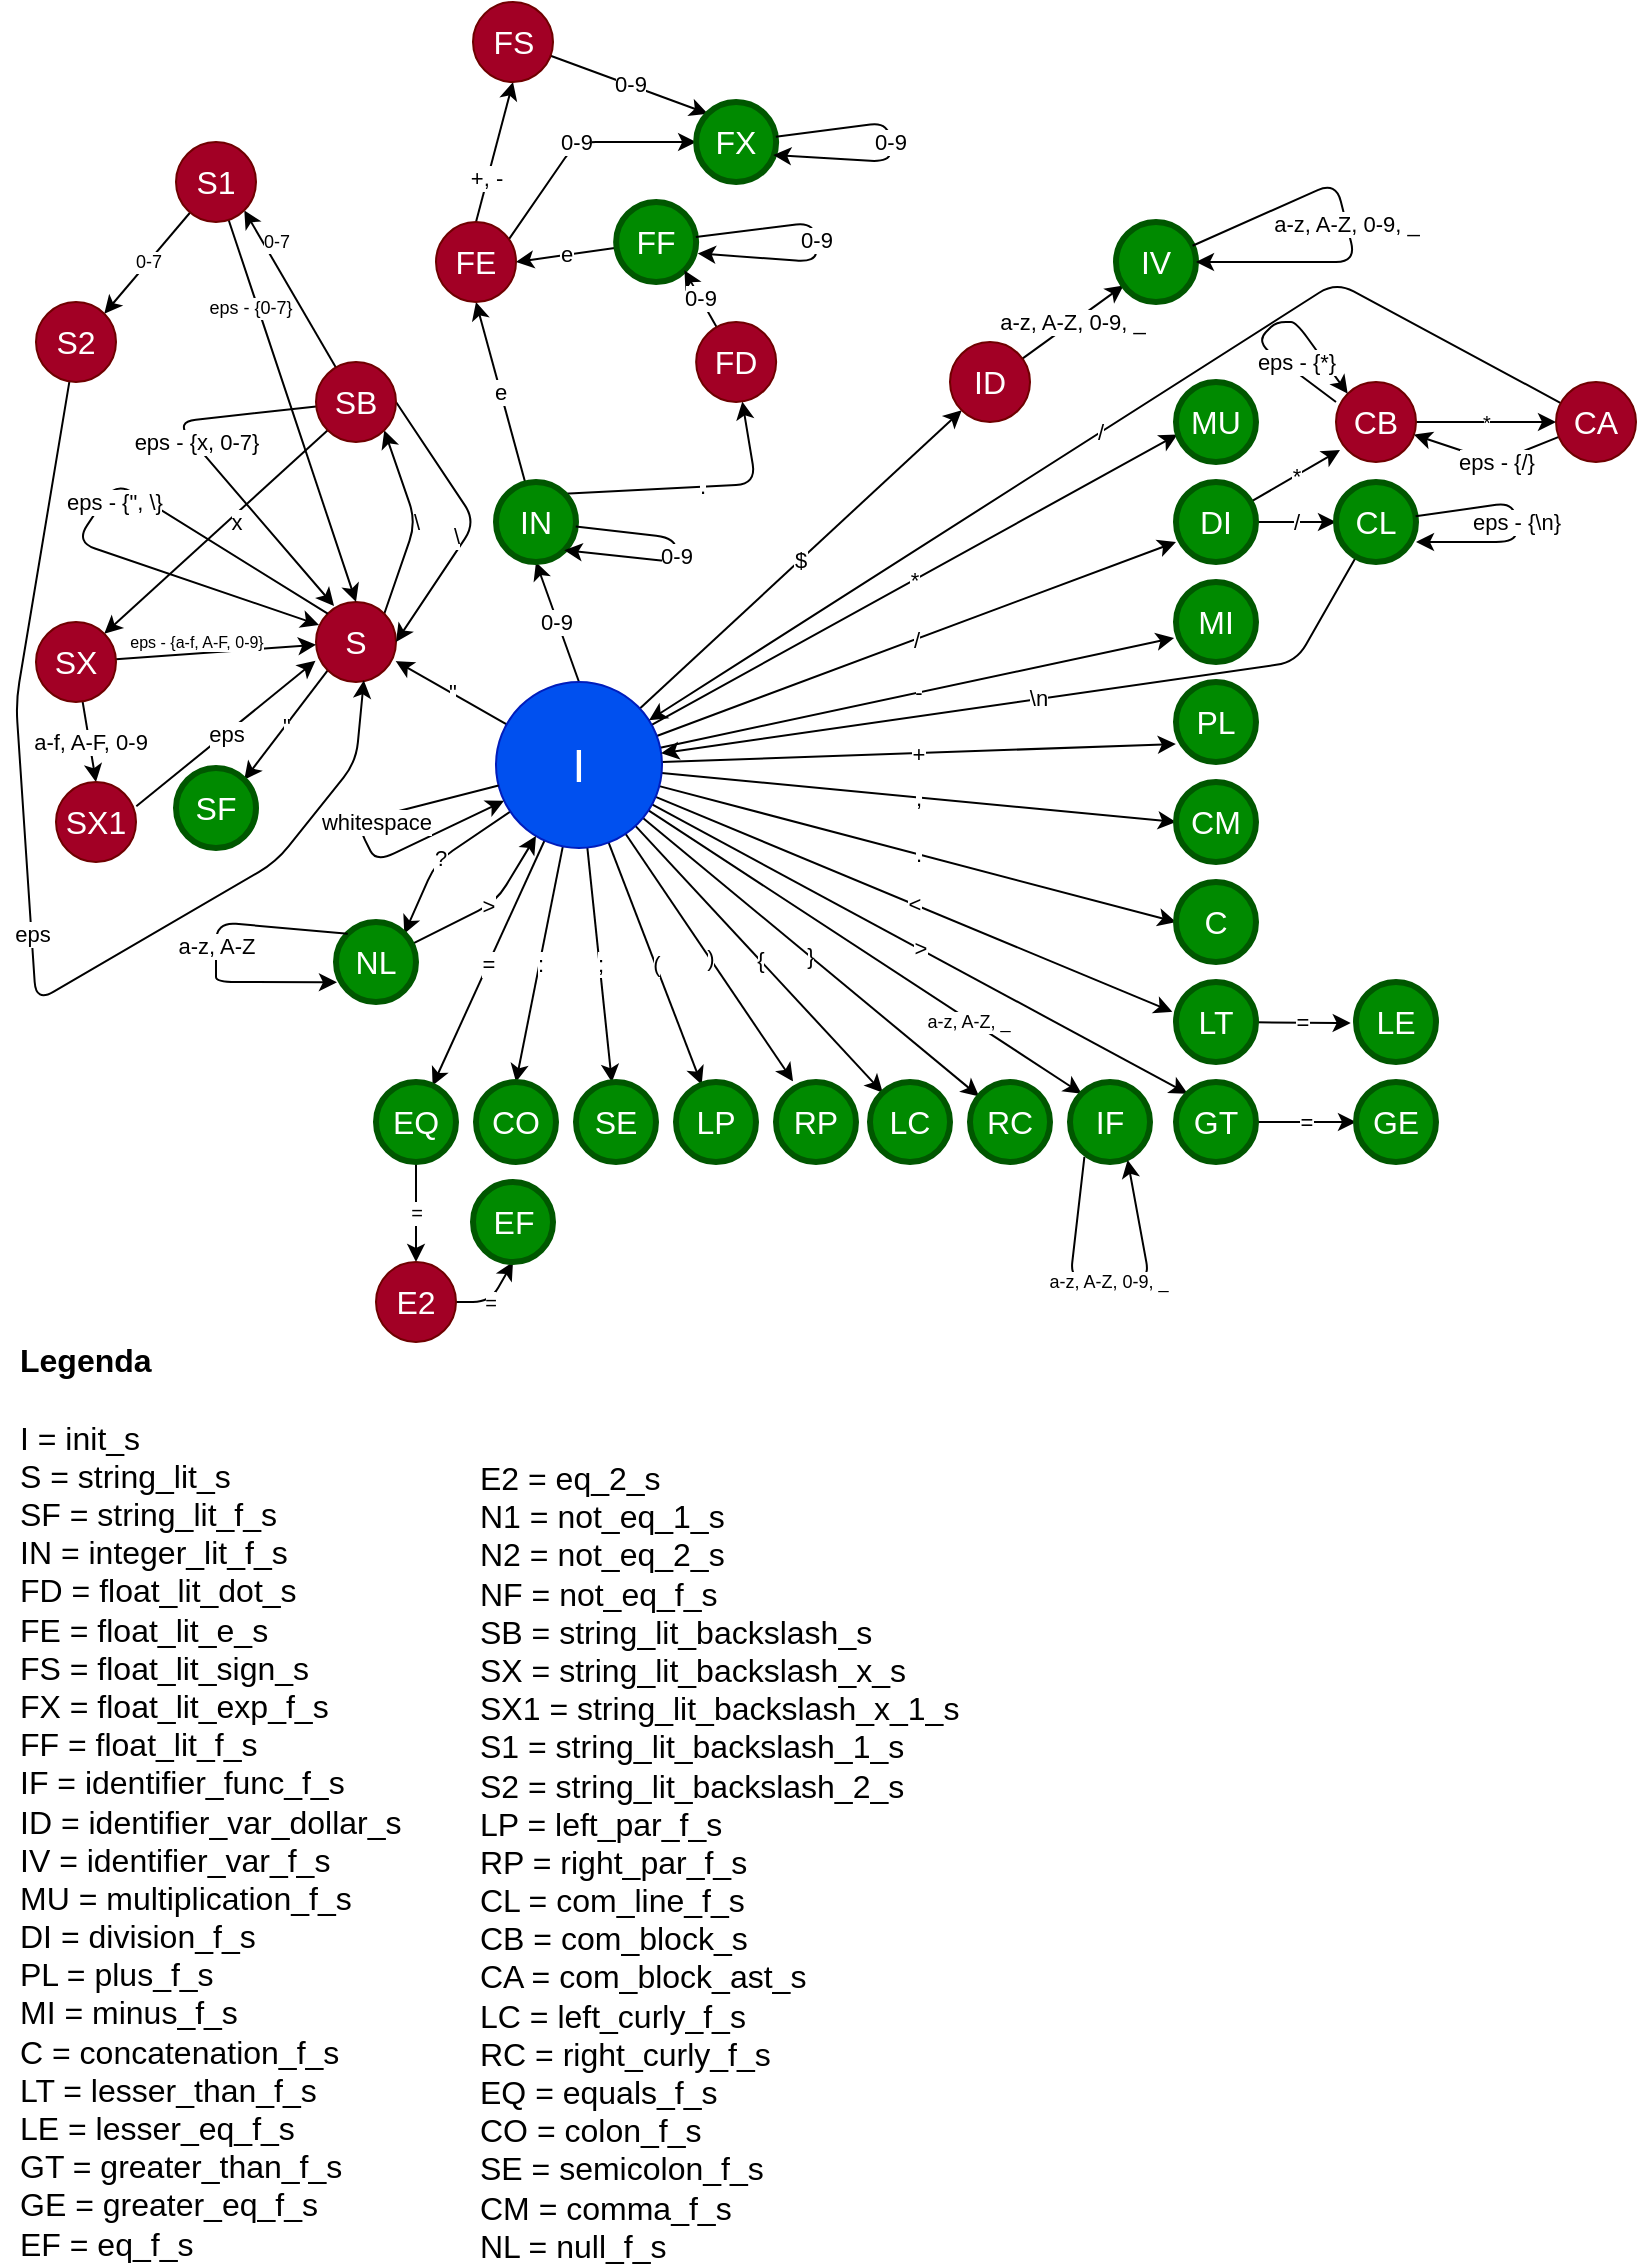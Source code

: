 <mxfile>
    <diagram id="MwJyzXVFlUW5A7y8QUJ_" name="Page-1">
        <mxGraphModel dx="1961" dy="150" grid="1" gridSize="10" guides="1" tooltips="1" connect="1" arrows="1" fold="1" page="1" pageScale="1" pageWidth="827" pageHeight="1169" math="0" shadow="0">
            <root>
                <mxCell id="0"/>
                <mxCell id="1" parent="0"/>
                <mxCell id="9" value="=" style="edgeStyle=none;html=1;fontSize=11;" parent="1" source="2" target="8" edge="1">
                    <mxGeometry relative="1" as="geometry"/>
                </mxCell>
                <mxCell id="11" value=":" style="edgeStyle=none;html=1;entryX=0.5;entryY=0;entryDx=0;entryDy=0;fontSize=11;" parent="1" source="2" target="10" edge="1">
                    <mxGeometry relative="1" as="geometry">
                        <mxPoint x="-1370" y="450" as="sourcePoint"/>
                    </mxGeometry>
                </mxCell>
                <mxCell id="13" value=";" style="edgeStyle=none;html=1;fontSize=11;" parent="1" source="2" target="12" edge="1">
                    <mxGeometry relative="1" as="geometry"/>
                </mxCell>
                <mxCell id="16" value="(" style="edgeStyle=none;html=1;fontSize=11;" parent="1" source="2" target="14" edge="1">
                    <mxGeometry relative="1" as="geometry"/>
                </mxCell>
                <mxCell id="17" value=")" style="edgeStyle=none;html=1;entryX=0.213;entryY=-0.008;entryDx=0;entryDy=0;entryPerimeter=0;fontSize=11;" parent="1" source="2" target="15" edge="1">
                    <mxGeometry relative="1" as="geometry">
                        <Array as="points"/>
                    </mxGeometry>
                </mxCell>
                <mxCell id="20" value="{" style="edgeStyle=none;html=1;fontSize=11;" parent="1" source="2" target="18" edge="1">
                    <mxGeometry relative="1" as="geometry"/>
                </mxCell>
                <mxCell id="21" value="}" style="edgeStyle=none;html=1;fontSize=11;" parent="1" source="2" target="19" edge="1">
                    <mxGeometry relative="1" as="geometry"/>
                </mxCell>
                <mxCell id="37" value="a-z, A-Z, _" style="edgeStyle=none;html=1;entryX=0;entryY=0;entryDx=0;entryDy=0;fontSize=9;" edge="1" parent="1" source="2" target="23">
                    <mxGeometry x="0.475" y="-1" relative="1" as="geometry">
                        <mxPoint as="offset"/>
                    </mxGeometry>
                </mxCell>
                <mxCell id="38" value="?" style="edgeStyle=none;html=1;entryX=1;entryY=0;entryDx=0;entryDy=0;fontSize=11;" edge="1" parent="1" source="2" target="24">
                    <mxGeometry relative="1" as="geometry">
                        <Array as="points">
                            <mxPoint x="-1430" y="450"/>
                        </Array>
                    </mxGeometry>
                </mxCell>
                <mxCell id="39" value="&amp;gt;" style="edgeStyle=none;html=1;entryX=0;entryY=0;entryDx=0;entryDy=0;fontSize=11;" edge="1" parent="1" source="2" target="25">
                    <mxGeometry relative="1" as="geometry"/>
                </mxCell>
                <mxCell id="40" value="&amp;lt;" style="edgeStyle=none;html=1;entryX=-0.046;entryY=0.373;entryDx=0;entryDy=0;entryPerimeter=0;fontSize=11;" edge="1" parent="1" source="2" target="34">
                    <mxGeometry relative="1" as="geometry"/>
                </mxCell>
                <mxCell id="41" value="." style="edgeStyle=none;html=1;entryX=0;entryY=0.5;entryDx=0;entryDy=0;fontSize=11;" edge="1" parent="1" source="2" target="27">
                    <mxGeometry relative="1" as="geometry"/>
                </mxCell>
                <mxCell id="42" value="," style="edgeStyle=none;html=1;entryX=0;entryY=0.5;entryDx=0;entryDy=0;fontSize=11;" edge="1" parent="1" source="2" target="28">
                    <mxGeometry relative="1" as="geometry"/>
                </mxCell>
                <mxCell id="43" value="+" style="edgeStyle=none;html=1;entryX=-0.002;entryY=0.775;entryDx=0;entryDy=0;entryPerimeter=0;fontSize=11;" edge="1" parent="1" source="2" target="29">
                    <mxGeometry relative="1" as="geometry"/>
                </mxCell>
                <mxCell id="44" value="-" style="edgeStyle=none;html=1;entryX=-0.024;entryY=0.699;entryDx=0;entryDy=0;entryPerimeter=0;fontSize=11;" edge="1" parent="1" source="2" target="30">
                    <mxGeometry relative="1" as="geometry"/>
                </mxCell>
                <mxCell id="45" value="/" style="edgeStyle=none;html=1;entryX=0;entryY=0.75;entryDx=0;entryDy=0;entryPerimeter=0;fontSize=11;" edge="1" parent="1" source="2" target="32">
                    <mxGeometry relative="1" as="geometry"/>
                </mxCell>
                <mxCell id="46" value="*" style="edgeStyle=none;html=1;entryX=0.02;entryY=0.655;entryDx=0;entryDy=0;entryPerimeter=0;fontSize=11;" edge="1" parent="1" source="2" target="33">
                    <mxGeometry relative="1" as="geometry"/>
                </mxCell>
                <mxCell id="51" value="$" style="edgeStyle=none;html=1;entryX=0;entryY=1;entryDx=0;entryDy=0;fontSize=11;" edge="1" parent="1" source="2" target="50">
                    <mxGeometry relative="1" as="geometry"/>
                </mxCell>
                <mxCell id="77" value="0-9" style="edgeStyle=none;html=1;exitX=0.5;exitY=0;exitDx=0;exitDy=0;entryX=0.5;entryY=1;entryDx=0;entryDy=0;fontSize=11;" edge="1" parent="1" source="2" target="59">
                    <mxGeometry x="0.026" y="1" relative="1" as="geometry">
                        <mxPoint as="offset"/>
                    </mxGeometry>
                </mxCell>
                <mxCell id="108" value="&quot;" style="edgeStyle=none;html=1;entryX=0.996;entryY=0.739;entryDx=0;entryDy=0;entryPerimeter=0;fontSize=11;" edge="1" parent="1" source="2" target="26">
                    <mxGeometry relative="1" as="geometry"/>
                </mxCell>
                <mxCell id="2" value="I" style="ellipse;whiteSpace=wrap;html=1;aspect=fixed;strokeWidth=1;fontSize=23;fillColor=#0050ef;fontColor=#ffffff;strokeColor=#001DBC;" parent="1" vertex="1">
                    <mxGeometry x="-1400" y="360" width="83" height="83" as="geometry"/>
                </mxCell>
                <mxCell id="99" value="=" style="edgeStyle=none;html=1;entryX=0.5;entryY=0;entryDx=0;entryDy=0;fontSize=10;" edge="1" parent="1" source="8" target="98">
                    <mxGeometry relative="1" as="geometry">
                        <mxPoint x="-1440" y="650" as="targetPoint"/>
                    </mxGeometry>
                </mxCell>
                <mxCell id="8" value="EQ" style="ellipse;whiteSpace=wrap;html=1;aspect=fixed;strokeWidth=3;fontSize=16;fillColor=#008a00;fontColor=#ffffff;strokeColor=#005700;" parent="1" vertex="1">
                    <mxGeometry x="-1460" y="560" width="40" height="40" as="geometry"/>
                </mxCell>
                <mxCell id="10" value="CO" style="ellipse;whiteSpace=wrap;html=1;aspect=fixed;strokeWidth=3;fontSize=16;fillColor=#008a00;fontColor=#ffffff;strokeColor=#005700;" parent="1" vertex="1">
                    <mxGeometry x="-1410" y="560" width="40" height="40" as="geometry"/>
                </mxCell>
                <mxCell id="12" value="SE" style="ellipse;whiteSpace=wrap;html=1;aspect=fixed;strokeWidth=3;fontSize=16;fillColor=#008a00;fontColor=#ffffff;strokeColor=#005700;" parent="1" vertex="1">
                    <mxGeometry x="-1360" y="560" width="40" height="40" as="geometry"/>
                </mxCell>
                <mxCell id="14" value="LP" style="ellipse;whiteSpace=wrap;html=1;aspect=fixed;strokeWidth=3;fontSize=16;fillColor=#008a00;fontColor=#ffffff;strokeColor=#005700;" parent="1" vertex="1">
                    <mxGeometry x="-1310" y="560" width="40" height="40" as="geometry"/>
                </mxCell>
                <mxCell id="15" value="RP" style="ellipse;whiteSpace=wrap;html=1;aspect=fixed;strokeWidth=3;fontSize=16;fillColor=#008a00;fontColor=#ffffff;strokeColor=#005700;" parent="1" vertex="1">
                    <mxGeometry x="-1260" y="560" width="40" height="40" as="geometry"/>
                </mxCell>
                <mxCell id="18" value="LC" style="ellipse;whiteSpace=wrap;html=1;aspect=fixed;strokeWidth=3;fontSize=16;fillColor=#008a00;fontColor=#ffffff;strokeColor=#005700;" parent="1" vertex="1">
                    <mxGeometry x="-1213" y="560" width="40" height="40" as="geometry"/>
                </mxCell>
                <mxCell id="19" value="RC" style="ellipse;whiteSpace=wrap;html=1;aspect=fixed;strokeWidth=3;fontSize=16;fillColor=#008a00;fontColor=#ffffff;strokeColor=#005700;" parent="1" vertex="1">
                    <mxGeometry x="-1163" y="560" width="40" height="40" as="geometry"/>
                </mxCell>
                <mxCell id="23" value="IF" style="ellipse;whiteSpace=wrap;html=1;aspect=fixed;strokeWidth=3;fontSize=16;fillColor=#008a00;fontColor=#ffffff;strokeColor=#005700;" vertex="1" parent="1">
                    <mxGeometry x="-1113" y="560" width="40" height="40" as="geometry"/>
                </mxCell>
                <mxCell id="107" value="&amp;gt;" style="edgeStyle=none;html=1;fontSize=11;" edge="1" parent="1" source="24" target="2">
                    <mxGeometry relative="1" as="geometry">
                        <Array as="points">
                            <mxPoint x="-1400" y="470"/>
                        </Array>
                    </mxGeometry>
                </mxCell>
                <mxCell id="24" value="NL" style="ellipse;whiteSpace=wrap;html=1;aspect=fixed;strokeWidth=3;fontSize=16;fillColor=#008a00;fontColor=#ffffff;strokeColor=#005700;" vertex="1" parent="1">
                    <mxGeometry x="-1480" y="480" width="40" height="40" as="geometry"/>
                </mxCell>
                <mxCell id="104" value="=" style="edgeStyle=none;html=1;entryX=0;entryY=0.5;entryDx=0;entryDy=0;fontSize=11;" edge="1" parent="1" source="25" target="102">
                    <mxGeometry relative="1" as="geometry"/>
                </mxCell>
                <mxCell id="25" value="GT" style="ellipse;whiteSpace=wrap;html=1;aspect=fixed;strokeWidth=3;fontSize=16;fillColor=#008a00;fontColor=#ffffff;strokeColor=#005700;" vertex="1" parent="1">
                    <mxGeometry x="-1060" y="560" width="40" height="40" as="geometry"/>
                </mxCell>
                <mxCell id="140" value="\" style="edgeStyle=none;html=1;exitX=1;exitY=0;exitDx=0;exitDy=0;entryX=1;entryY=1;entryDx=0;entryDy=0;fontSize=11;" edge="1" parent="1" source="26" target="66">
                    <mxGeometry relative="1" as="geometry">
                        <Array as="points">
                            <mxPoint x="-1440" y="280"/>
                        </Array>
                    </mxGeometry>
                </mxCell>
                <mxCell id="148" value="&quot;" style="edgeStyle=none;html=1;exitX=0;exitY=1;exitDx=0;exitDy=0;fontSize=11;entryX=1;entryY=0;entryDx=0;entryDy=0;" edge="1" parent="1" source="26" target="109">
                    <mxGeometry relative="1" as="geometry"/>
                </mxCell>
                <mxCell id="26" value="S" style="ellipse;whiteSpace=wrap;html=1;aspect=fixed;strokeWidth=1;fontSize=16;fillColor=#a20025;fontColor=#ffffff;strokeColor=#6F0000;" vertex="1" parent="1">
                    <mxGeometry x="-1490" y="320" width="40" height="40" as="geometry"/>
                </mxCell>
                <mxCell id="27" value="C" style="ellipse;whiteSpace=wrap;html=1;aspect=fixed;strokeWidth=3;fontSize=16;fillColor=#008a00;fontColor=#ffffff;strokeColor=#005700;" vertex="1" parent="1">
                    <mxGeometry x="-1060" y="460" width="40" height="40" as="geometry"/>
                </mxCell>
                <mxCell id="28" value="CM" style="ellipse;whiteSpace=wrap;html=1;aspect=fixed;strokeWidth=3;fontSize=16;fillColor=#008a00;fontColor=#ffffff;strokeColor=#005700;" vertex="1" parent="1">
                    <mxGeometry x="-1060" y="410" width="40" height="40" as="geometry"/>
                </mxCell>
                <mxCell id="29" value="PL" style="ellipse;whiteSpace=wrap;html=1;aspect=fixed;strokeWidth=3;fontSize=16;fillColor=#008a00;fontColor=#ffffff;strokeColor=#005700;" vertex="1" parent="1">
                    <mxGeometry x="-1060" y="360" width="40" height="40" as="geometry"/>
                </mxCell>
                <mxCell id="30" value="MI" style="ellipse;whiteSpace=wrap;html=1;aspect=fixed;strokeWidth=3;fontSize=16;fillColor=#008a00;fontColor=#ffffff;strokeColor=#005700;" vertex="1" parent="1">
                    <mxGeometry x="-1060" y="310" width="40" height="40" as="geometry"/>
                </mxCell>
                <mxCell id="115" value="/" style="edgeStyle=none;html=1;entryX=0;entryY=0.5;entryDx=0;entryDy=0;fontSize=11;" edge="1" parent="1" source="32" target="114">
                    <mxGeometry relative="1" as="geometry"/>
                </mxCell>
                <mxCell id="119" value="*" style="edgeStyle=none;html=1;entryX=0.05;entryY=0.85;entryDx=0;entryDy=0;entryPerimeter=0;fontSize=11;" edge="1" parent="1" source="32" target="117">
                    <mxGeometry relative="1" as="geometry"/>
                </mxCell>
                <mxCell id="32" value="DI" style="ellipse;whiteSpace=wrap;html=1;aspect=fixed;strokeWidth=3;fontSize=16;fillColor=#008a00;fontColor=#ffffff;strokeColor=#005700;" vertex="1" parent="1">
                    <mxGeometry x="-1060" y="260" width="40" height="40" as="geometry"/>
                </mxCell>
                <mxCell id="33" value="MU" style="ellipse;whiteSpace=wrap;html=1;aspect=fixed;strokeWidth=3;fontSize=16;fillColor=#008a00;fontColor=#ffffff;strokeColor=#005700;" vertex="1" parent="1">
                    <mxGeometry x="-1060" y="210" width="40" height="40" as="geometry"/>
                </mxCell>
                <mxCell id="105" value="=" style="edgeStyle=none;html=1;entryX=-0.066;entryY=0.513;entryDx=0;entryDy=0;entryPerimeter=0;fontSize=11;" edge="1" parent="1" source="34" target="103">
                    <mxGeometry relative="1" as="geometry"/>
                </mxCell>
                <mxCell id="34" value="LT" style="ellipse;whiteSpace=wrap;html=1;aspect=fixed;strokeWidth=3;fontSize=16;fillColor=#008a00;fontColor=#ffffff;strokeColor=#005700;" vertex="1" parent="1">
                    <mxGeometry x="-1060" y="510" width="40" height="40" as="geometry"/>
                </mxCell>
                <mxCell id="49" value="whitespace" style="edgeStyle=none;html=1;fontSize=11;" edge="1" parent="1" source="2" target="2">
                    <mxGeometry x="-0.234" y="2" relative="1" as="geometry">
                        <Array as="points">
                            <mxPoint x="-1470" y="430"/>
                            <mxPoint x="-1460" y="450"/>
                        </Array>
                        <mxPoint as="offset"/>
                    </mxGeometry>
                </mxCell>
                <mxCell id="53" value="a-z, A-Z, 0-9, _" style="edgeStyle=none;html=1;fontSize=11;" edge="1" parent="1" source="50" target="52">
                    <mxGeometry relative="1" as="geometry"/>
                </mxCell>
                <mxCell id="50" value="ID" style="ellipse;whiteSpace=wrap;html=1;aspect=fixed;strokeWidth=1;fontSize=16;fillColor=#a20025;fontColor=#ffffff;strokeColor=#6F0000;" vertex="1" parent="1">
                    <mxGeometry x="-1173" y="190" width="40" height="40" as="geometry"/>
                </mxCell>
                <mxCell id="52" value="IV" style="ellipse;whiteSpace=wrap;html=1;aspect=fixed;strokeWidth=3;fontSize=16;fillColor=#008a00;fontColor=#ffffff;strokeColor=#005700;" vertex="1" parent="1">
                    <mxGeometry x="-1090" y="130" width="40" height="40" as="geometry"/>
                </mxCell>
                <mxCell id="54" value="a-z, A-Z, 0-9, _" style="edgeStyle=none;html=1;fontSize=11;" edge="1" parent="1" source="52" target="52">
                    <mxGeometry relative="1" as="geometry">
                        <Array as="points">
                            <mxPoint x="-980" y="110"/>
                            <mxPoint x="-970" y="150"/>
                        </Array>
                    </mxGeometry>
                </mxCell>
                <mxCell id="56" value="eps - {&quot;, \}" style="edgeStyle=none;html=1;entryX=0.038;entryY=0.288;entryDx=0;entryDy=0;fontSize=11;exitX=0;exitY=0;exitDx=0;exitDy=0;entryPerimeter=0;" edge="1" parent="1" source="26" target="26">
                    <mxGeometry x="-0.08" y="6" relative="1" as="geometry">
                        <Array as="points">
                            <mxPoint x="-1590" y="260"/>
                            <mxPoint x="-1610" y="290"/>
                        </Array>
                        <mxPoint x="-1" as="offset"/>
                    </mxGeometry>
                </mxCell>
                <mxCell id="62" value="e" style="edgeStyle=none;html=1;entryX=0.5;entryY=1;entryDx=0;entryDy=0;fontSize=11;" edge="1" parent="1" source="59" target="82">
                    <mxGeometry relative="1" as="geometry">
                        <mxPoint x="-1514.142" y="94.142" as="targetPoint"/>
                    </mxGeometry>
                </mxCell>
                <mxCell id="112" value="." style="edgeStyle=none;html=1;fontSize=11;exitX=1;exitY=0;exitDx=0;exitDy=0;" edge="1" parent="1" source="59" target="79">
                    <mxGeometry relative="1" as="geometry">
                        <Array as="points">
                            <mxPoint x="-1270" y="261"/>
                        </Array>
                    </mxGeometry>
                </mxCell>
                <mxCell id="59" value="IN" style="ellipse;whiteSpace=wrap;html=1;aspect=fixed;fontSize=16;fontStyle=0;strokeWidth=3;perimeterSpacing=0;fillColor=#008a00;fontColor=#ffffff;strokeColor=#005700;" vertex="1" parent="1">
                    <mxGeometry x="-1400" y="260" width="40" height="40" as="geometry"/>
                </mxCell>
                <mxCell id="63" value="e" style="edgeStyle=none;html=1;fontSize=11;entryX=1;entryY=0.5;entryDx=0;entryDy=0;" edge="1" parent="1" source="60" target="82">
                    <mxGeometry relative="1" as="geometry">
                        <mxPoint x="-1486" y="100" as="targetPoint"/>
                    </mxGeometry>
                </mxCell>
                <mxCell id="113" value="+, -" style="edgeStyle=none;html=1;entryX=0.5;entryY=1;entryDx=0;entryDy=0;fontSize=11;exitX=0.5;exitY=0;exitDx=0;exitDy=0;" edge="1" parent="1" source="82" target="83">
                    <mxGeometry x="-0.365" y="1" relative="1" as="geometry">
                        <mxPoint as="offset"/>
                    </mxGeometry>
                </mxCell>
                <mxCell id="60" value="FF" style="ellipse;whiteSpace=wrap;html=1;aspect=fixed;fontSize=16;fontStyle=0;strokeWidth=3;perimeterSpacing=0;fillColor=#008a00;fontColor=#ffffff;strokeColor=#005700;" vertex="1" parent="1">
                    <mxGeometry x="-1339.93" y="120" width="40" height="40" as="geometry"/>
                </mxCell>
                <mxCell id="69" value="x" style="edgeStyle=none;html=1;entryX=1;entryY=0;entryDx=0;entryDy=0;fontSize=11;exitX=0;exitY=1;exitDx=0;exitDy=0;" edge="1" parent="1" source="66" target="68">
                    <mxGeometry x="-0.142" y="3" relative="1" as="geometry">
                        <mxPoint as="offset"/>
                    </mxGeometry>
                </mxCell>
                <mxCell id="70" value="eps - {x, 0-7}" style="edgeStyle=none;html=1;fontSize=11;entryX=0.226;entryY=0.049;entryDx=0;entryDy=0;entryPerimeter=0;" edge="1" parent="1" source="66" target="26">
                    <mxGeometry x="-0.122" y="1" relative="1" as="geometry">
                        <Array as="points">
                            <mxPoint x="-1560" y="230"/>
                        </Array>
                        <mxPoint as="offset"/>
                    </mxGeometry>
                </mxCell>
                <mxCell id="92" value="0-7" style="edgeStyle=none;html=1;entryX=1;entryY=1;entryDx=0;entryDy=0;fontSize=9;" edge="1" parent="1" source="66" target="90">
                    <mxGeometry x="0.523" y="-6" relative="1" as="geometry">
                        <mxPoint as="offset"/>
                    </mxGeometry>
                </mxCell>
                <mxCell id="141" value="\" style="edgeStyle=none;html=1;fontSize=11;entryX=1;entryY=0.5;entryDx=0;entryDy=0;exitX=1;exitY=0.5;exitDx=0;exitDy=0;" edge="1" parent="1" source="66" target="26">
                    <mxGeometry x="0.161" y="-5" relative="1" as="geometry">
                        <mxPoint x="-1470" y="270" as="targetPoint"/>
                        <Array as="points">
                            <mxPoint x="-1410" y="280"/>
                        </Array>
                        <mxPoint as="offset"/>
                    </mxGeometry>
                </mxCell>
                <mxCell id="66" value="SB" style="ellipse;whiteSpace=wrap;html=1;aspect=fixed;strokeWidth=1;fontSize=16;fillColor=#a20025;fontColor=#ffffff;strokeColor=#6F0000;" vertex="1" parent="1">
                    <mxGeometry x="-1490" y="200" width="40" height="40" as="geometry"/>
                </mxCell>
                <mxCell id="73" value="a-f, A-F, 0-9" style="edgeStyle=none;html=1;entryX=0.5;entryY=0;entryDx=0;entryDy=0;fontSize=11;" edge="1" parent="1" source="68" target="72">
                    <mxGeometry relative="1" as="geometry"/>
                </mxCell>
                <mxCell id="74" value="eps - {a-f, A-F, 0-9}" style="edgeStyle=none;html=1;fontSize=8;" edge="1" parent="1" source="68" target="26">
                    <mxGeometry x="-0.192" y="6" relative="1" as="geometry">
                        <mxPoint x="-1550" y="340" as="targetPoint"/>
                        <Array as="points"/>
                        <mxPoint as="offset"/>
                    </mxGeometry>
                </mxCell>
                <mxCell id="68" value="SX" style="ellipse;whiteSpace=wrap;html=1;aspect=fixed;strokeWidth=1;fontSize=16;fillColor=#a20025;fontColor=#ffffff;strokeColor=#6F0000;" vertex="1" parent="1">
                    <mxGeometry x="-1630" y="330" width="40" height="40" as="geometry"/>
                </mxCell>
                <mxCell id="75" value="eps" style="edgeStyle=none;html=1;entryX=-0.006;entryY=0.735;entryDx=0;entryDy=0;fontSize=11;exitX=1.004;exitY=0.303;exitDx=0;exitDy=0;exitPerimeter=0;entryPerimeter=0;" edge="1" parent="1" source="72" target="26">
                    <mxGeometry relative="1" as="geometry">
                        <mxPoint x="-1680" y="420" as="sourcePoint"/>
                        <Array as="points"/>
                    </mxGeometry>
                </mxCell>
                <mxCell id="72" value="SX1" style="ellipse;whiteSpace=wrap;html=1;aspect=fixed;strokeWidth=1;fontSize=16;fillColor=#a20025;fontColor=#ffffff;strokeColor=#6F0000;" vertex="1" parent="1">
                    <mxGeometry x="-1620" y="410" width="40" height="40" as="geometry"/>
                </mxCell>
                <mxCell id="78" value="0-9" style="edgeStyle=none;html=1;entryX=1;entryY=1;entryDx=0;entryDy=0;fontSize=11;" edge="1" parent="1" source="59" target="59">
                    <mxGeometry relative="1" as="geometry">
                        <Array as="points">
                            <mxPoint x="-1310" y="288"/>
                            <mxPoint x="-1310" y="300"/>
                        </Array>
                    </mxGeometry>
                </mxCell>
                <mxCell id="80" value="0-9" style="edgeStyle=none;html=1;entryX=1;entryY=1;entryDx=0;entryDy=0;fontSize=11;" edge="1" parent="1" source="79" target="60">
                    <mxGeometry relative="1" as="geometry"/>
                </mxCell>
                <mxCell id="79" value="FD" style="ellipse;whiteSpace=wrap;html=1;aspect=fixed;strokeWidth=1;fontSize=16;fillColor=#a20025;fontColor=#ffffff;strokeColor=#6F0000;" vertex="1" parent="1">
                    <mxGeometry x="-1299.93" y="180" width="40" height="40" as="geometry"/>
                </mxCell>
                <mxCell id="87" value="0-9" style="edgeStyle=none;html=1;entryX=0;entryY=0.5;entryDx=0;entryDy=0;fontSize=11;exitX=0.893;exitY=0.242;exitDx=0;exitDy=0;exitPerimeter=0;" edge="1" parent="1" source="82" target="84">
                    <mxGeometry relative="1" as="geometry">
                        <mxPoint x="-1328.505" y="26.415" as="sourcePoint"/>
                        <Array as="points">
                            <mxPoint x="-1360" y="90"/>
                        </Array>
                    </mxGeometry>
                </mxCell>
                <mxCell id="82" value="FE" style="ellipse;whiteSpace=wrap;html=1;aspect=fixed;strokeWidth=1;fontSize=16;fillColor=#a20025;fontColor=#ffffff;strokeColor=#6F0000;" vertex="1" parent="1">
                    <mxGeometry x="-1430" y="130" width="40" height="40" as="geometry"/>
                </mxCell>
                <mxCell id="88" value="0-9" style="edgeStyle=none;html=1;entryX=0;entryY=0;entryDx=0;entryDy=0;fontSize=11;" edge="1" parent="1" source="83" target="84">
                    <mxGeometry relative="1" as="geometry"/>
                </mxCell>
                <mxCell id="83" value="FS" style="ellipse;whiteSpace=wrap;html=1;aspect=fixed;strokeWidth=1;fontSize=16;fillColor=#a20025;fontColor=#ffffff;strokeColor=#6F0000;" vertex="1" parent="1">
                    <mxGeometry x="-1411.5" y="20" width="40" height="40" as="geometry"/>
                </mxCell>
                <mxCell id="84" value="FX" style="ellipse;whiteSpace=wrap;html=1;aspect=fixed;fontSize=16;fontStyle=0;strokeWidth=3;perimeterSpacing=0;fillColor=#008a00;fontColor=#ffffff;strokeColor=#005700;" vertex="1" parent="1">
                    <mxGeometry x="-1299.93" y="70" width="40" height="40" as="geometry"/>
                </mxCell>
                <mxCell id="86" value="0-9" style="edgeStyle=none;html=1;entryX=0.964;entryY=0.664;entryDx=0;entryDy=0;entryPerimeter=0;fontSize=11;" edge="1" parent="1" source="84" target="84">
                    <mxGeometry relative="1" as="geometry">
                        <Array as="points">
                            <mxPoint x="-1202.93" y="90"/>
                        </Array>
                    </mxGeometry>
                </mxCell>
                <mxCell id="89" value="a-z, A-Z, 0-9, _" style="edgeStyle=none;html=1;entryX=0.72;entryY=0.975;entryDx=0;entryDy=0;fontSize=9;entryPerimeter=0;exitX=0.18;exitY=0.935;exitDx=0;exitDy=0;exitPerimeter=0;" edge="1" parent="1" source="23" target="23">
                    <mxGeometry relative="1" as="geometry">
                        <Array as="points">
                            <mxPoint x="-1113" y="660"/>
                            <mxPoint x="-1073" y="660"/>
                        </Array>
                    </mxGeometry>
                </mxCell>
                <mxCell id="93" value="0-7" style="edgeStyle=none;html=1;entryX=1;entryY=0;entryDx=0;entryDy=0;fontSize=9;" edge="1" parent="1" source="90" target="91">
                    <mxGeometry relative="1" as="geometry"/>
                </mxCell>
                <mxCell id="94" value="eps - {0-7}" style="edgeStyle=none;html=1;fontSize=9;entryX=0.5;entryY=0;entryDx=0;entryDy=0;" edge="1" parent="1" source="90" target="26">
                    <mxGeometry x="-0.551" y="-4" relative="1" as="geometry">
                        <mxPoint as="offset"/>
                    </mxGeometry>
                </mxCell>
                <mxCell id="90" value="S1" style="ellipse;whiteSpace=wrap;html=1;aspect=fixed;strokeWidth=1;fontSize=16;fillColor=#a20025;fontColor=#ffffff;strokeColor=#6F0000;" vertex="1" parent="1">
                    <mxGeometry x="-1560" y="90" width="40" height="40" as="geometry"/>
                </mxCell>
                <mxCell id="138" value="eps" style="edgeStyle=none;html=1;fontSize=11;entryX=0.598;entryY=0.979;entryDx=0;entryDy=0;entryPerimeter=0;" edge="1" parent="1" source="91" target="26">
                    <mxGeometry relative="1" as="geometry">
                        <mxPoint x="-1460" y="380" as="targetPoint"/>
                        <Array as="points">
                            <mxPoint x="-1640" y="370"/>
                            <mxPoint x="-1630" y="520"/>
                            <mxPoint x="-1510" y="450"/>
                            <mxPoint x="-1470" y="400"/>
                        </Array>
                    </mxGeometry>
                </mxCell>
                <mxCell id="91" value="S2" style="ellipse;whiteSpace=wrap;html=1;aspect=fixed;strokeWidth=1;fontSize=16;fillColor=#a20025;fontColor=#ffffff;strokeColor=#6F0000;" vertex="1" parent="1">
                    <mxGeometry x="-1630" y="170" width="40" height="40" as="geometry"/>
                </mxCell>
                <mxCell id="101" value="=" style="edgeStyle=none;html=1;entryX=0.5;entryY=1;entryDx=0;entryDy=0;fontSize=10;" edge="1" parent="1" source="98" target="100">
                    <mxGeometry x="-0.168" relative="1" as="geometry">
                        <mxPoint x="-1420" y="670" as="sourcePoint"/>
                        <Array as="points">
                            <mxPoint x="-1403" y="670"/>
                        </Array>
                        <mxPoint as="offset"/>
                    </mxGeometry>
                </mxCell>
                <mxCell id="98" value="E2" style="ellipse;whiteSpace=wrap;html=1;aspect=fixed;strokeWidth=1;fontSize=16;fillColor=#a20025;fontColor=#ffffff;strokeColor=#6F0000;" vertex="1" parent="1">
                    <mxGeometry x="-1460" y="650" width="40" height="40" as="geometry"/>
                </mxCell>
                <mxCell id="100" value="EF" style="ellipse;whiteSpace=wrap;html=1;aspect=fixed;strokeWidth=3;fontSize=16;fillColor=#008a00;fontColor=#ffffff;strokeColor=#005700;" vertex="1" parent="1">
                    <mxGeometry x="-1411.5" y="610" width="40" height="40" as="geometry"/>
                </mxCell>
                <mxCell id="102" value="GE" style="ellipse;whiteSpace=wrap;html=1;aspect=fixed;strokeWidth=3;fontSize=16;fillColor=#008a00;fontColor=#ffffff;strokeColor=#005700;" vertex="1" parent="1">
                    <mxGeometry x="-970" y="560" width="40" height="40" as="geometry"/>
                </mxCell>
                <mxCell id="103" value="LE" style="ellipse;whiteSpace=wrap;html=1;aspect=fixed;strokeWidth=3;fontSize=16;fillColor=#008a00;fontColor=#ffffff;strokeColor=#005700;" vertex="1" parent="1">
                    <mxGeometry x="-970" y="510" width="40" height="40" as="geometry"/>
                </mxCell>
                <mxCell id="109" value="SF" style="ellipse;whiteSpace=wrap;html=1;aspect=fixed;fontSize=16;fontStyle=0;strokeWidth=3;perimeterSpacing=0;fillColor=#008a00;fontColor=#ffffff;strokeColor=#005700;" vertex="1" parent="1">
                    <mxGeometry x="-1560" y="403" width="40" height="40" as="geometry"/>
                </mxCell>
                <mxCell id="111" value="0-9" style="edgeStyle=none;html=1;entryX=1.02;entryY=0.643;entryDx=0;entryDy=0;fontSize=11;entryPerimeter=0;" edge="1" parent="1" source="60" target="60">
                    <mxGeometry relative="1" as="geometry">
                        <Array as="points">
                            <mxPoint x="-1240" y="140"/>
                        </Array>
                    </mxGeometry>
                </mxCell>
                <mxCell id="129" value="\n" style="edgeStyle=none;html=1;fontSize=11;" edge="1" parent="1" source="114" target="2">
                    <mxGeometry relative="1" as="geometry">
                        <Array as="points">
                            <mxPoint x="-1000" y="350"/>
                        </Array>
                    </mxGeometry>
                </mxCell>
                <mxCell id="114" value="CL" style="ellipse;whiteSpace=wrap;html=1;aspect=fixed;strokeWidth=3;fontSize=16;fillColor=#008a00;fontColor=#ffffff;strokeColor=#005700;" vertex="1" parent="1">
                    <mxGeometry x="-980" y="260" width="40" height="40" as="geometry"/>
                </mxCell>
                <mxCell id="122" value="*" style="edgeStyle=none;html=1;entryX=0;entryY=0.5;entryDx=0;entryDy=0;fontSize=10;" edge="1" parent="1" source="117" target="121">
                    <mxGeometry relative="1" as="geometry"/>
                </mxCell>
                <mxCell id="117" value="CB" style="ellipse;whiteSpace=wrap;html=1;aspect=fixed;strokeWidth=1;fontSize=16;fillColor=#a20025;fontColor=#ffffff;strokeColor=#6F0000;" vertex="1" parent="1">
                    <mxGeometry x="-980" y="210" width="40" height="40" as="geometry"/>
                </mxCell>
                <mxCell id="124" value="/" style="edgeStyle=none;html=1;fontSize=11;" edge="1" parent="1" source="121" target="2">
                    <mxGeometry relative="1" as="geometry">
                        <Array as="points">
                            <mxPoint x="-980" y="160"/>
                        </Array>
                    </mxGeometry>
                </mxCell>
                <mxCell id="136" value="eps - {/}" style="edgeStyle=none;html=1;fontSize=11;" edge="1" parent="1" source="121" target="117">
                    <mxGeometry x="-0.122" relative="1" as="geometry">
                        <Array as="points">
                            <mxPoint x="-900" y="250"/>
                        </Array>
                        <mxPoint as="offset"/>
                    </mxGeometry>
                </mxCell>
                <mxCell id="121" value="CA" style="ellipse;whiteSpace=wrap;html=1;aspect=fixed;strokeWidth=1;fontSize=16;fillColor=#a20025;fontColor=#ffffff;strokeColor=#6F0000;" vertex="1" parent="1">
                    <mxGeometry x="-870" y="210" width="40" height="40" as="geometry"/>
                </mxCell>
                <mxCell id="132" value="a-z, A-Z" style="edgeStyle=none;html=1;fontSize=11;entryX=0.012;entryY=0.754;entryDx=0;entryDy=0;entryPerimeter=0;exitX=0;exitY=0;exitDx=0;exitDy=0;" edge="1" parent="1" source="24" target="24">
                    <mxGeometry relative="1" as="geometry">
                        <Array as="points">
                            <mxPoint x="-1540" y="480"/>
                            <mxPoint x="-1540" y="500"/>
                            <mxPoint x="-1540" y="510"/>
                        </Array>
                    </mxGeometry>
                </mxCell>
                <mxCell id="133" value="eps - {\n}" style="edgeStyle=none;html=1;entryX=1;entryY=0.75;entryDx=0;entryDy=0;entryPerimeter=0;fontSize=11;" edge="1" parent="1" source="114" target="114">
                    <mxGeometry relative="1" as="geometry">
                        <Array as="points">
                            <mxPoint x="-890" y="280"/>
                        </Array>
                    </mxGeometry>
                </mxCell>
                <mxCell id="135" value="eps - {*}" style="edgeStyle=none;html=1;fontSize=11;exitX=0;exitY=0.25;exitDx=0;exitDy=0;entryX=0;entryY=0;entryDx=0;entryDy=0;exitPerimeter=0;" edge="1" parent="1" source="117" target="117">
                    <mxGeometry x="-0.527" y="-4" relative="1" as="geometry">
                        <Array as="points">
                            <mxPoint x="-1020" y="190"/>
                            <mxPoint x="-1010" y="180"/>
                            <mxPoint x="-1000" y="180"/>
                        </Array>
                        <mxPoint as="offset"/>
                    </mxGeometry>
                </mxCell>
                <mxCell id="142" value="&lt;font style=&quot;font-size: 16px&quot;&gt;&lt;b style=&quot;font-size: 16px&quot;&gt;Legenda&lt;/b&gt;&lt;br style=&quot;font-size: 16px&quot;&gt;&lt;br style=&quot;font-size: 16px&quot;&gt;&lt;span style=&quot;font-size: 16px&quot;&gt;I = init_s&lt;br style=&quot;font-size: 16px&quot;&gt;S = string_lit_s&lt;br style=&quot;font-size: 16px&quot;&gt;SF = string_lit_f_s&lt;br style=&quot;font-size: 16px&quot;&gt;IN = integer_lit_f_s&lt;br style=&quot;font-size: 16px&quot;&gt;FD = float_lit_dot_s&lt;br style=&quot;font-size: 16px&quot;&gt;FE = float_lit_e_s&lt;br style=&quot;font-size: 16px&quot;&gt;FS = float_lit_sign_s&lt;br style=&quot;font-size: 16px&quot;&gt;FX = float_lit_exp_f_s&lt;br style=&quot;font-size: 16px&quot;&gt;FF = float_lit_f_s&lt;br style=&quot;font-size: 16px&quot;&gt;IF = identifier_func_f_s&lt;br style=&quot;font-size: 16px&quot;&gt;ID = identifier_var_dollar_s&lt;br style=&quot;font-size: 16px&quot;&gt;IV = identifier_var_f_s&lt;br style=&quot;font-size: 16px&quot;&gt;MU = multiplication_f_s&lt;br style=&quot;font-size: 16px&quot;&gt;DI = division_f_s&lt;br style=&quot;font-size: 16px&quot;&gt;PL = plus_f_s&lt;br style=&quot;font-size: 16px&quot;&gt;MI = minus_f_s&lt;br style=&quot;font-size: 16px&quot;&gt;C = concatenation_f_s&lt;br style=&quot;font-size: 16px&quot;&gt;LT = lesser_than_f_s&lt;br style=&quot;font-size: 16px&quot;&gt;LE = lesser_eq_f_s&lt;br style=&quot;font-size: 16px&quot;&gt;GT = greater_than_f_s&lt;br style=&quot;font-size: 16px&quot;&gt;GE = greater_eq_f_s&lt;br style=&quot;font-size: 16px&quot;&gt;EF = eq_f_s&lt;/span&gt;&lt;br style=&quot;font-size: 16px&quot;&gt;&lt;/font&gt;" style="text;html=1;align=left;verticalAlign=middle;resizable=0;points=[];autosize=1;strokeColor=none;fillColor=none;fontSize=16;" vertex="1" parent="1">
                    <mxGeometry x="-1640" y="690" width="210" height="460" as="geometry"/>
                </mxCell>
                <mxCell id="143" value="&lt;span style=&quot;font-size: 16px&quot;&gt;E2 = eq_2_s&lt;br style=&quot;font-size: 16px&quot;&gt;N1 = not_eq_1_s&lt;br style=&quot;font-size: 16px&quot;&gt;N2 = not_eq_2_s&lt;br style=&quot;font-size: 16px&quot;&gt;NF = not_eq_f_s&lt;br style=&quot;font-size: 16px&quot;&gt;SB = string_lit_backslash_s&lt;br style=&quot;font-size: 16px&quot;&gt;SX = string_lit_backslash_x_s&lt;br style=&quot;font-size: 16px&quot;&gt;SX1 = string_lit_backslash_x_1_s&lt;br style=&quot;font-size: 16px&quot;&gt;S1 = string_lit_backslash_1_s&lt;br style=&quot;font-size: 16px&quot;&gt;S2 = string_lit_backslash_2_s&lt;br style=&quot;font-size: 16px&quot;&gt;LP = left_par_f_s&lt;br style=&quot;font-size: 16px&quot;&gt;RP = right_par_f_s&lt;br style=&quot;font-size: 16px&quot;&gt;CL = com_line_f_s&lt;br style=&quot;font-size: 16px&quot;&gt;CB = com_block_s&lt;br style=&quot;font-size: 16px&quot;&gt;CA = com_block_ast_s&lt;br style=&quot;font-size: 16px&quot;&gt;LC = left_curly_f_s&lt;br style=&quot;font-size: 16px&quot;&gt;RC = right_curly_f_s&lt;br style=&quot;font-size: 16px&quot;&gt;EQ = equals_f_s&lt;br style=&quot;font-size: 16px&quot;&gt;CO = colon_f_s&lt;br style=&quot;font-size: 16px&quot;&gt;SE = semicolon_f_s&lt;br style=&quot;font-size: 16px&quot;&gt;CM = comma_f_s&lt;br style=&quot;font-size: 16px&quot;&gt;NL = null_f_s&lt;/span&gt;" style="text;html=1;align=left;verticalAlign=middle;resizable=0;points=[];autosize=1;strokeColor=none;fillColor=none;fontSize=16;" vertex="1" parent="1">
                    <mxGeometry x="-1410" y="750" width="260" height="400" as="geometry"/>
                </mxCell>
            </root>
        </mxGraphModel>
    </diagram>
</mxfile>